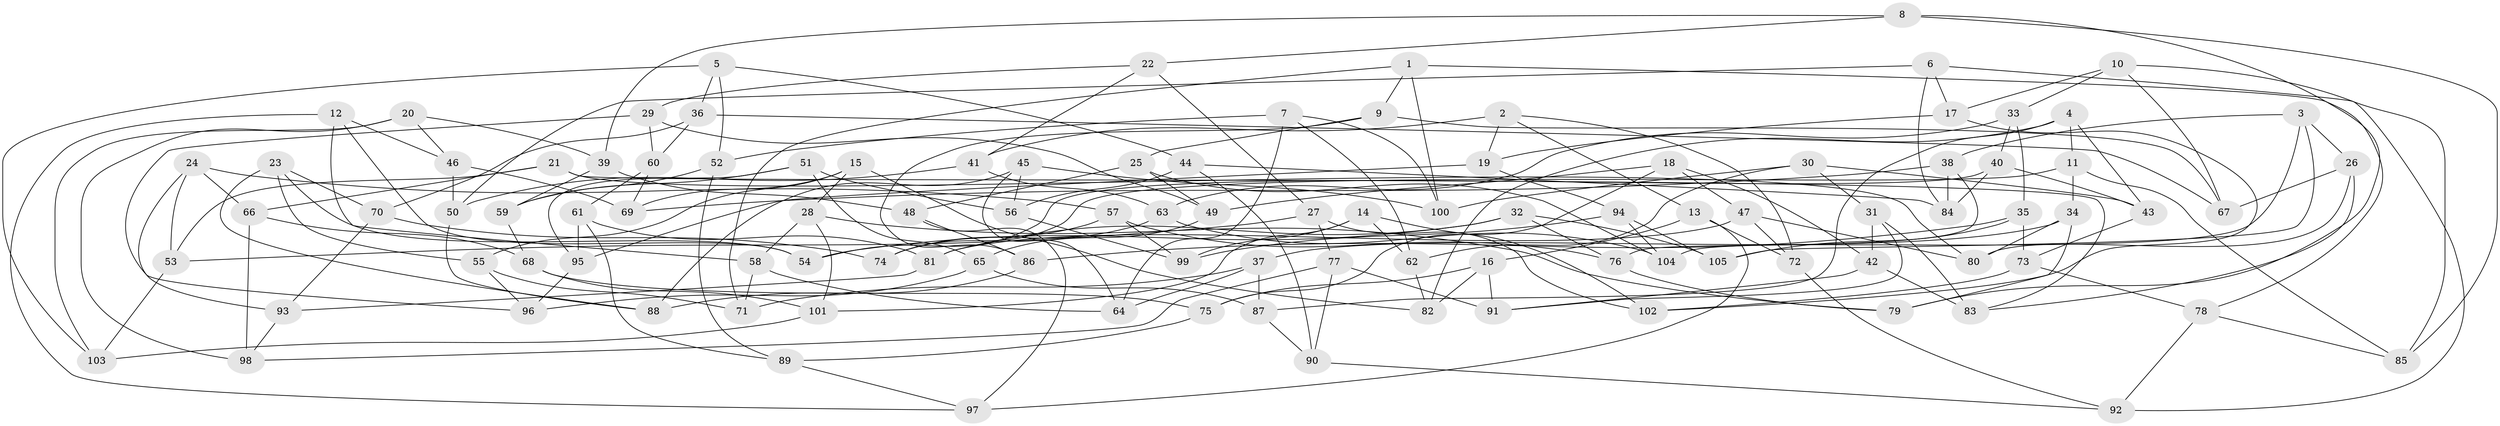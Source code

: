 // coarse degree distribution, {6: 0.1780821917808219, 5: 0.0136986301369863, 8: 0.0821917808219178, 4: 0.684931506849315, 3: 0.0136986301369863, 10: 0.0273972602739726}
// Generated by graph-tools (version 1.1) at 2025/21/03/04/25 18:21:01]
// undirected, 105 vertices, 210 edges
graph export_dot {
graph [start="1"]
  node [color=gray90,style=filled];
  1;
  2;
  3;
  4;
  5;
  6;
  7;
  8;
  9;
  10;
  11;
  12;
  13;
  14;
  15;
  16;
  17;
  18;
  19;
  20;
  21;
  22;
  23;
  24;
  25;
  26;
  27;
  28;
  29;
  30;
  31;
  32;
  33;
  34;
  35;
  36;
  37;
  38;
  39;
  40;
  41;
  42;
  43;
  44;
  45;
  46;
  47;
  48;
  49;
  50;
  51;
  52;
  53;
  54;
  55;
  56;
  57;
  58;
  59;
  60;
  61;
  62;
  63;
  64;
  65;
  66;
  67;
  68;
  69;
  70;
  71;
  72;
  73;
  74;
  75;
  76;
  77;
  78;
  79;
  80;
  81;
  82;
  83;
  84;
  85;
  86;
  87;
  88;
  89;
  90;
  91;
  92;
  93;
  94;
  95;
  96;
  97;
  98;
  99;
  100;
  101;
  102;
  103;
  104;
  105;
  1 -- 100;
  1 -- 71;
  1 -- 9;
  1 -- 78;
  2 -- 41;
  2 -- 13;
  2 -- 19;
  2 -- 72;
  3 -- 38;
  3 -- 104;
  3 -- 105;
  3 -- 26;
  4 -- 43;
  4 -- 11;
  4 -- 87;
  4 -- 82;
  5 -- 44;
  5 -- 103;
  5 -- 52;
  5 -- 36;
  6 -- 17;
  6 -- 84;
  6 -- 92;
  6 -- 50;
  7 -- 100;
  7 -- 52;
  7 -- 62;
  7 -- 64;
  8 -- 39;
  8 -- 79;
  8 -- 22;
  8 -- 85;
  9 -- 86;
  9 -- 67;
  9 -- 25;
  10 -- 85;
  10 -- 67;
  10 -- 17;
  10 -- 33;
  11 -- 34;
  11 -- 85;
  11 -- 74;
  12 -- 54;
  12 -- 46;
  12 -- 97;
  12 -- 58;
  13 -- 16;
  13 -- 97;
  13 -- 72;
  14 -- 99;
  14 -- 62;
  14 -- 102;
  14 -- 101;
  15 -- 69;
  15 -- 55;
  15 -- 82;
  15 -- 28;
  16 -- 91;
  16 -- 75;
  16 -- 82;
  17 -- 19;
  17 -- 102;
  18 -- 49;
  18 -- 42;
  18 -- 75;
  18 -- 47;
  19 -- 94;
  19 -- 95;
  20 -- 39;
  20 -- 46;
  20 -- 103;
  20 -- 98;
  21 -- 83;
  21 -- 66;
  21 -- 80;
  21 -- 53;
  22 -- 41;
  22 -- 27;
  22 -- 29;
  23 -- 88;
  23 -- 55;
  23 -- 70;
  23 -- 54;
  24 -- 53;
  24 -- 93;
  24 -- 57;
  24 -- 66;
  25 -- 104;
  25 -- 48;
  25 -- 49;
  26 -- 83;
  26 -- 67;
  26 -- 80;
  27 -- 53;
  27 -- 102;
  27 -- 77;
  28 -- 79;
  28 -- 58;
  28 -- 101;
  29 -- 96;
  29 -- 60;
  29 -- 49;
  30 -- 62;
  30 -- 31;
  30 -- 100;
  30 -- 43;
  31 -- 83;
  31 -- 91;
  31 -- 42;
  32 -- 54;
  32 -- 76;
  32 -- 105;
  32 -- 81;
  33 -- 35;
  33 -- 40;
  33 -- 63;
  34 -- 37;
  34 -- 79;
  34 -- 80;
  35 -- 105;
  35 -- 73;
  35 -- 86;
  36 -- 67;
  36 -- 70;
  36 -- 60;
  37 -- 87;
  37 -- 71;
  37 -- 64;
  38 -- 69;
  38 -- 76;
  38 -- 84;
  39 -- 48;
  39 -- 59;
  40 -- 84;
  40 -- 43;
  40 -- 54;
  41 -- 50;
  41 -- 63;
  42 -- 83;
  42 -- 91;
  43 -- 73;
  44 -- 90;
  44 -- 56;
  44 -- 84;
  45 -- 56;
  45 -- 100;
  45 -- 64;
  45 -- 88;
  46 -- 69;
  46 -- 50;
  47 -- 72;
  47 -- 80;
  47 -- 81;
  48 -- 97;
  48 -- 86;
  49 -- 65;
  50 -- 88;
  51 -- 95;
  51 -- 65;
  51 -- 56;
  51 -- 59;
  52 -- 89;
  52 -- 59;
  53 -- 103;
  55 -- 71;
  55 -- 96;
  56 -- 99;
  57 -- 99;
  57 -- 74;
  57 -- 76;
  58 -- 71;
  58 -- 64;
  59 -- 68;
  60 -- 61;
  60 -- 69;
  61 -- 95;
  61 -- 81;
  61 -- 89;
  62 -- 82;
  63 -- 74;
  63 -- 104;
  65 -- 96;
  65 -- 87;
  66 -- 68;
  66 -- 98;
  68 -- 101;
  68 -- 75;
  70 -- 93;
  70 -- 74;
  72 -- 92;
  73 -- 102;
  73 -- 78;
  75 -- 89;
  76 -- 79;
  77 -- 98;
  77 -- 90;
  77 -- 91;
  78 -- 92;
  78 -- 85;
  81 -- 93;
  86 -- 88;
  87 -- 90;
  89 -- 97;
  90 -- 92;
  93 -- 98;
  94 -- 99;
  94 -- 104;
  94 -- 105;
  95 -- 96;
  101 -- 103;
}
